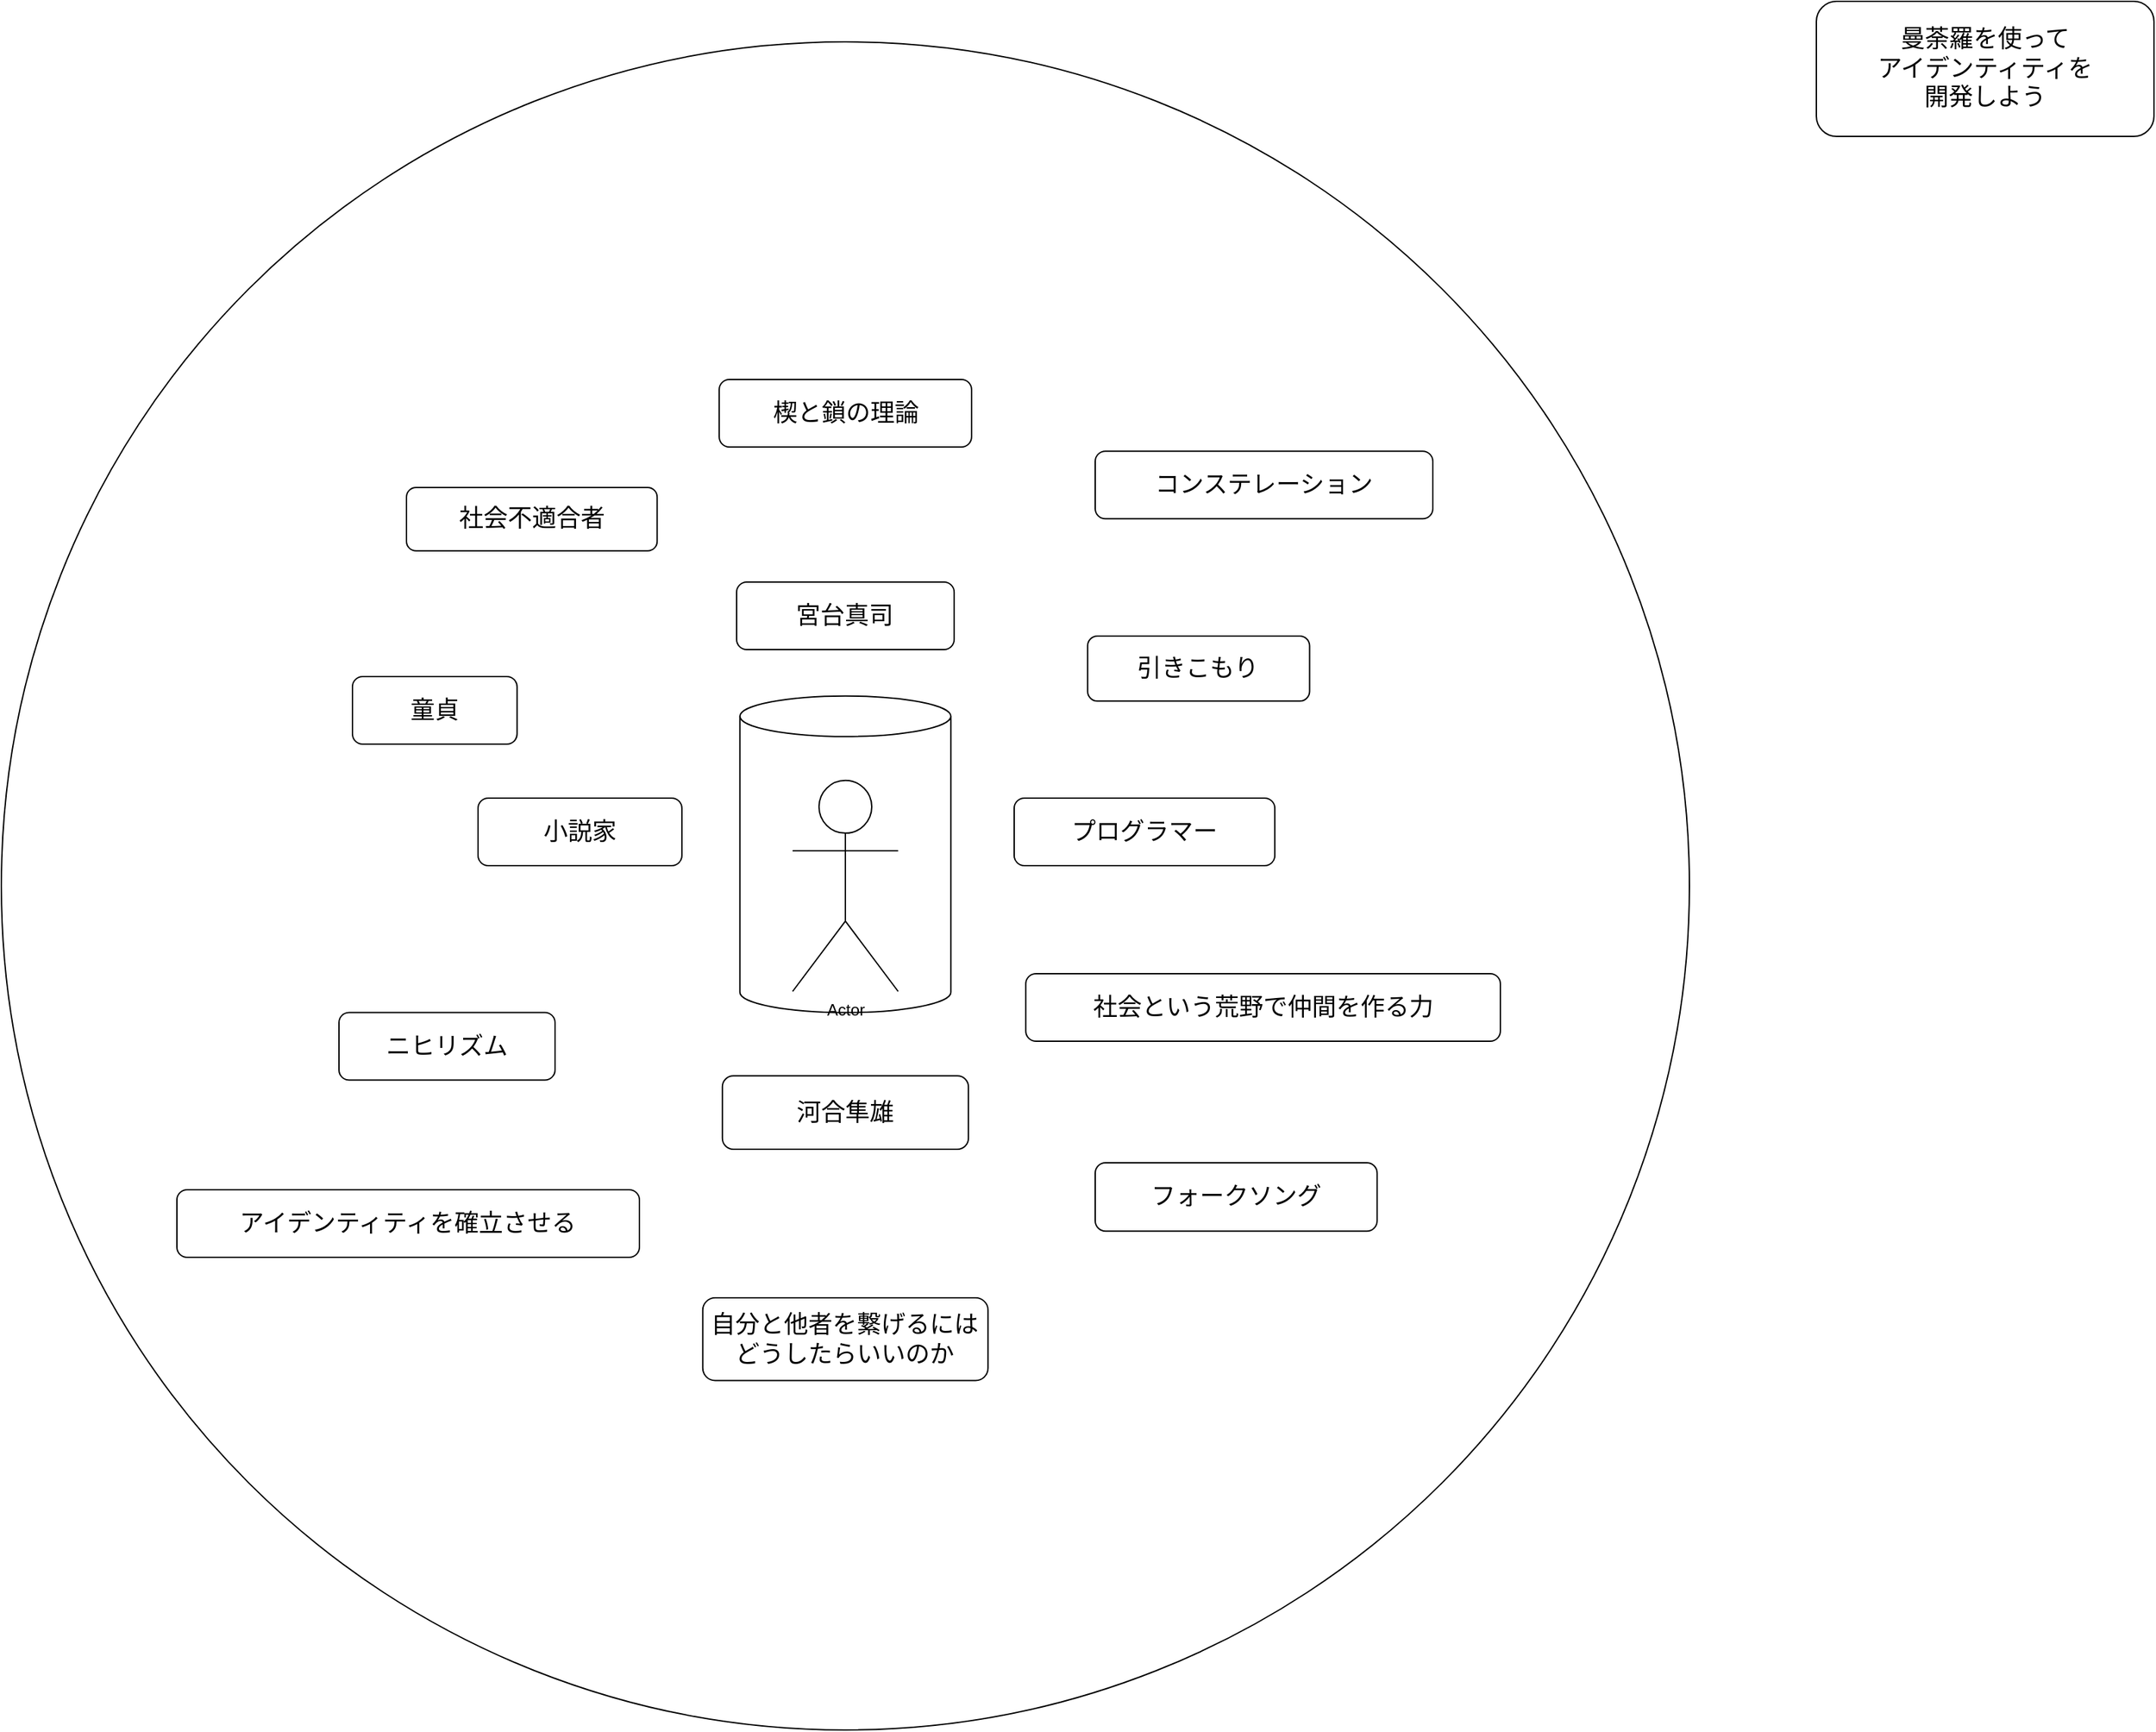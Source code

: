<mxfile>
    <diagram id="ngj8GnP2FIb6VkYgvcPQ" name="ページ1">
        <mxGraphModel dx="1915" dy="1307" grid="1" gridSize="10" guides="1" tooltips="1" connect="1" arrows="1" fold="1" page="1" pageScale="1" pageWidth="827" pageHeight="1169" math="0" shadow="0">
            <root>
                <mxCell id="0"/>
                <mxCell id="1" parent="0"/>
                <mxCell id="8" value="&lt;div style=&quot;&quot;&gt;&lt;span style=&quot;background-color: initial;&quot;&gt;曼荼羅を使って&lt;/span&gt;&lt;/div&gt;&lt;div style=&quot;&quot;&gt;&lt;span style=&quot;background-color: initial;&quot;&gt;アイデンティティを&lt;/span&gt;&lt;/div&gt;&lt;div style=&quot;&quot;&gt;&lt;span style=&quot;background-color: initial;&quot;&gt;開発しよう&lt;/span&gt;&lt;/div&gt;" style="rounded=1;whiteSpace=wrap;html=1;fontSize=18;align=center;" vertex="1" parent="1">
                    <mxGeometry x="1404" y="10" width="250" height="100" as="geometry"/>
                </mxCell>
                <mxCell id="20" value="" style="group" vertex="1" connectable="0" parent="1">
                    <mxGeometry x="60" y="40" width="1250" height="1250" as="geometry"/>
                </mxCell>
                <mxCell id="2" value="" style="ellipse;whiteSpace=wrap;html=1;" vertex="1" parent="20">
                    <mxGeometry width="1250" height="1250" as="geometry"/>
                </mxCell>
                <mxCell id="4" value="" style="shape=cylinder3;whiteSpace=wrap;html=1;boundedLbl=1;backgroundOutline=1;size=15;" vertex="1" parent="20">
                    <mxGeometry x="546.875" y="484.375" width="156.25" height="234.375" as="geometry"/>
                </mxCell>
                <mxCell id="3" value="Actor" style="shape=umlActor;verticalLabelPosition=bottom;verticalAlign=top;html=1;outlineConnect=0;" vertex="1" parent="20">
                    <mxGeometry x="585.938" y="546.875" width="78.125" height="156.25" as="geometry"/>
                </mxCell>
                <mxCell id="5" value="楔と鎖の理論" style="rounded=1;whiteSpace=wrap;html=1;fontSize=18;" vertex="1" parent="20">
                    <mxGeometry x="531.57" y="250" width="186.87" height="50" as="geometry"/>
                </mxCell>
                <mxCell id="6" value="宮台真司" style="rounded=1;whiteSpace=wrap;html=1;fontSize=18;" vertex="1" parent="20">
                    <mxGeometry x="544.46" y="400" width="161.09" height="50" as="geometry"/>
                </mxCell>
                <mxCell id="7" value="コンステレーション" style="rounded=1;whiteSpace=wrap;html=1;fontSize=18;" vertex="1" parent="20">
                    <mxGeometry x="810" y="303.13" width="250" height="50" as="geometry"/>
                </mxCell>
                <mxCell id="9" value="社会不適合者" style="rounded=1;whiteSpace=wrap;html=1;fontSize=18;" vertex="1" parent="20">
                    <mxGeometry x="300" y="330" width="185.63" height="46.87" as="geometry"/>
                </mxCell>
                <mxCell id="10" value="引きこもり" style="rounded=1;whiteSpace=wrap;html=1;fontSize=18;" vertex="1" parent="20">
                    <mxGeometry x="804.37" y="440" width="164.38" height="48.13" as="geometry"/>
                </mxCell>
                <mxCell id="11" value="童貞" style="rounded=1;whiteSpace=wrap;html=1;fontSize=18;" vertex="1" parent="20">
                    <mxGeometry x="260" y="470" width="121.88" height="50" as="geometry"/>
                </mxCell>
                <mxCell id="13" value="フォークソング" style="rounded=1;whiteSpace=wrap;html=1;fontSize=18;" vertex="1" parent="20">
                    <mxGeometry x="810" y="830" width="208.75" height="50.63" as="geometry"/>
                </mxCell>
                <mxCell id="14" value="ニヒリズム" style="rounded=1;whiteSpace=wrap;html=1;fontSize=18;" vertex="1" parent="20">
                    <mxGeometry x="250.01" y="718.75" width="159.99" height="50" as="geometry"/>
                </mxCell>
                <mxCell id="15" value="河合隼雄" style="rounded=1;whiteSpace=wrap;html=1;fontSize=18;" vertex="1" parent="20">
                    <mxGeometry x="533.92" y="765.62" width="182.18" height="54.37" as="geometry"/>
                </mxCell>
                <mxCell id="16" value="社会という荒野で仲間を作る力" style="rounded=1;whiteSpace=wrap;html=1;fontSize=18;" vertex="1" parent="20">
                    <mxGeometry x="758.59" y="690" width="351.41" height="50" as="geometry"/>
                </mxCell>
                <mxCell id="17" value="自分と他者を繋げるにはどうしたらいいのか" style="rounded=1;whiteSpace=wrap;html=1;fontSize=18;" vertex="1" parent="20">
                    <mxGeometry x="519.38" y="930" width="211.25" height="61.25" as="geometry"/>
                </mxCell>
                <mxCell id="18" value="小説家" style="rounded=1;whiteSpace=wrap;html=1;fontSize=18;" vertex="1" parent="20">
                    <mxGeometry x="353" y="560" width="150.94" height="50" as="geometry"/>
                </mxCell>
                <mxCell id="19" value="プログラマー" style="rounded=1;whiteSpace=wrap;html=1;fontSize=18;" vertex="1" parent="20">
                    <mxGeometry x="750" y="560" width="193" height="50" as="geometry"/>
                </mxCell>
                <mxCell id="12" value="アイデンティティを確立させる" style="rounded=1;whiteSpace=wrap;html=1;fontSize=18;" vertex="1" parent="20">
                    <mxGeometry x="130" y="850" width="342.49" height="50" as="geometry"/>
                </mxCell>
            </root>
        </mxGraphModel>
    </diagram>
</mxfile>